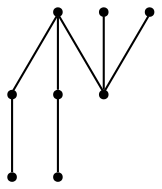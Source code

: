 graph {
  node [shape=point,comment="{\"directed\":false,\"doi\":\"10.1007/978-3-540-70904-6_11\",\"figure\":\"1 (3)\"}"]

  v0 [pos="412.73508357558137,539.8176829020183"]
  v1 [pos="412.73508357558137,441.3926442464193"]
  v2 [pos="344.0692201126453,441.3926442464193"]
  v3 [pos="318.70094476744185,539.8176829020183"]
  v4 [pos="318.70094476744185,639.7968292236328"]
  v5 [pos="223.4415515988372,539.8176829020183"]
  v6 [pos="292.1085119912791,441.3926442464193"]
  v7 [pos="223.44155159883724,441.3926442464193"]

  v0 -- v1 [id="-1",pos="412.73508357558137,539.8176829020183 412.73508357558137,441.3926442464193 412.73508357558137,441.3926442464193 412.73508357558137,441.3926442464193"]
  v5 -- v7 [id="-2",pos="223.4415515988372,539.8176829020183 223.44155159883724,441.3926442464193 223.44155159883724,441.3926442464193 223.44155159883724,441.3926442464193"]
  v6 -- v3 [id="-3",pos="292.1085119912791,441.3926442464193 318.70094476744185,539.8176829020183 318.70094476744185,539.8176829020183 318.70094476744185,539.8176829020183"]
  v4 -- v0 [id="-4",pos="318.70094476744185,639.7968292236328 412.73508357558137,539.8176829020183 412.73508357558137,539.8176829020183 412.73508357558137,539.8176829020183"]
  v4 -- v5 [id="-5",pos="318.70094476744185,639.7968292236328 223.4415515988372,539.8176829020183 223.4415515988372,539.8176829020183 223.4415515988372,539.8176829020183"]
  v4 -- v3 [id="-6",pos="318.70094476744185,639.7968292236328 318.70094476744185,539.8176829020183 318.70094476744185,539.8176829020183 318.70094476744185,539.8176829020183"]
  v2 -- v3 [id="-7",pos="344.0692201126453,441.3926442464193 318.70094476744185,539.8176829020183 318.70094476744185,539.8176829020183 318.70094476744185,539.8176829020183"]
}